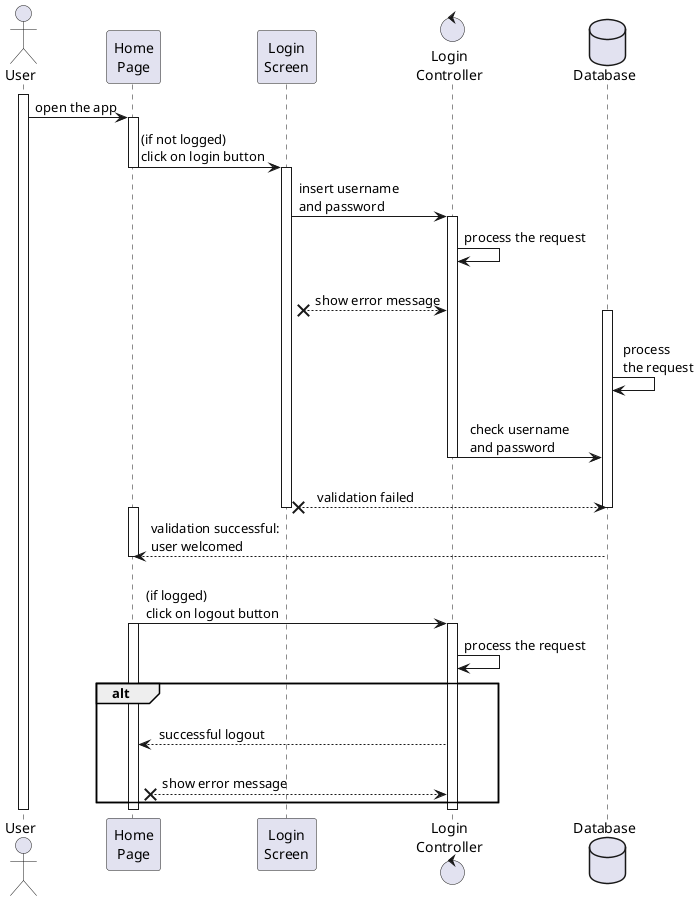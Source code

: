 @startuml login-logout

actor User
participant "Home\nPage" as HomePage
participant "Login\nScreen" as LoginScreen
control "Login\nController" as LoginController
database Database

activate User
    User -> HomePage : open the app

    activate HomePage
    HomePage -> LoginScreen : (if not logged)\nclick on login button
    deactivate HomePage

    activate LoginScreen

        LoginScreen -> LoginController : insert username \nand password
        activate LoginController
        LoginController -> LoginController: process the request
        LoginScreen x-- LoginController: \n  show error message

        activate Database
            Database -> Database: \n process\n the request
            LoginController -> Database : \n   check username\n   and password
        deactivate LoginController
        LoginScreen x-- Database: \n    validation failed 

    deactivate LoginScreen
        deactivate Database


    activate HomePage
    HomePage <-- Database : validation successful:\nuser welcomed
    deactivate HomePage

    HomePage -> LoginController: \n(if logged)\nclick on logout button
    activate HomePage

        activate LoginController
            LoginController -> LoginController: process the request
        alt 
        HomePage <-- LoginController: \n successful logout
        HomePage x-- LoginController: \n  show error message
        end
        deactivate LoginController
    deactivate HomePage
deactivate User


@enduml
